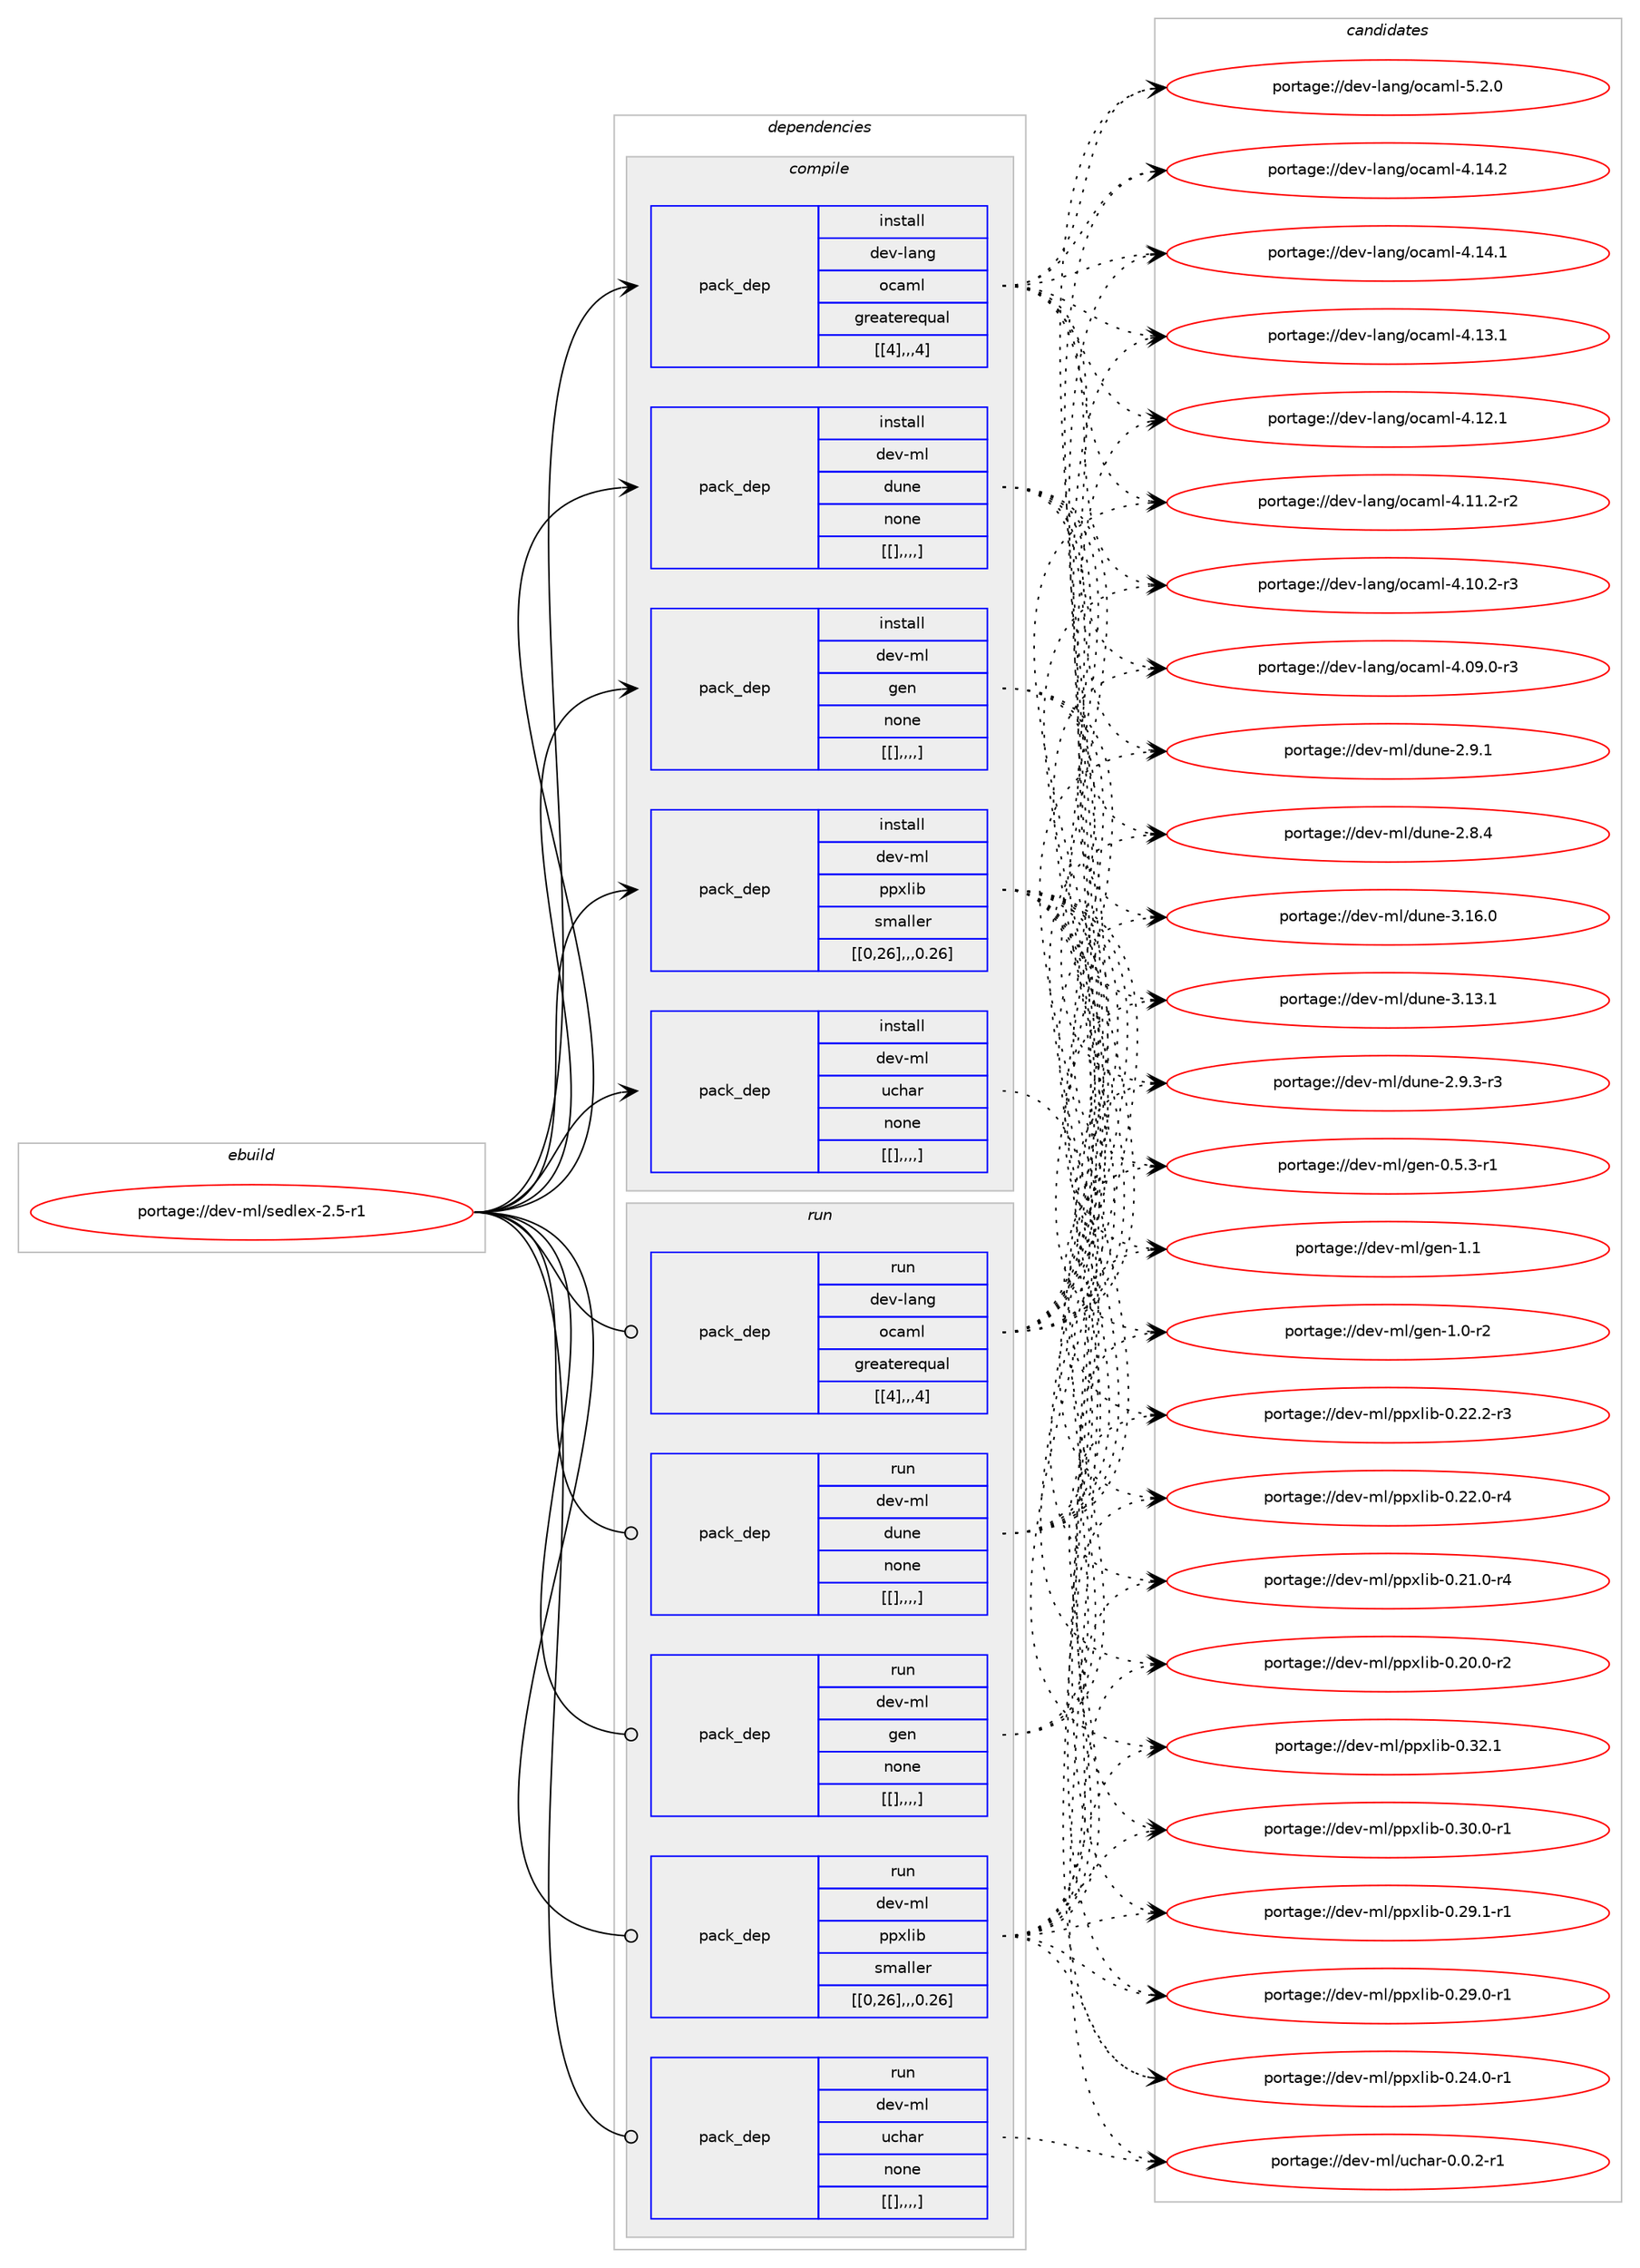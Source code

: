 digraph prolog {

# *************
# Graph options
# *************

newrank=true;
concentrate=true;
compound=true;
graph [rankdir=LR,fontname=Helvetica,fontsize=10,ranksep=1.5];#, ranksep=2.5, nodesep=0.2];
edge  [arrowhead=vee];
node  [fontname=Helvetica,fontsize=10];

# **********
# The ebuild
# **********

subgraph cluster_leftcol {
color=gray;
label=<<i>ebuild</i>>;
id [label="portage://dev-ml/sedlex-2.5-r1", color=red, width=4, href="../dev-ml/sedlex-2.5-r1.svg"];
}

# ****************
# The dependencies
# ****************

subgraph cluster_midcol {
color=gray;
label=<<i>dependencies</i>>;
subgraph cluster_compile {
fillcolor="#eeeeee";
style=filled;
label=<<i>compile</i>>;
subgraph pack94067 {
dependency125530 [label=<<TABLE BORDER="0" CELLBORDER="1" CELLSPACING="0" CELLPADDING="4" WIDTH="220"><TR><TD ROWSPAN="6" CELLPADDING="30">pack_dep</TD></TR><TR><TD WIDTH="110">install</TD></TR><TR><TD>dev-lang</TD></TR><TR><TD>ocaml</TD></TR><TR><TD>greaterequal</TD></TR><TR><TD>[[4],,,4]</TD></TR></TABLE>>, shape=none, color=blue];
}
id:e -> dependency125530:w [weight=20,style="solid",arrowhead="vee"];
subgraph pack94068 {
dependency125531 [label=<<TABLE BORDER="0" CELLBORDER="1" CELLSPACING="0" CELLPADDING="4" WIDTH="220"><TR><TD ROWSPAN="6" CELLPADDING="30">pack_dep</TD></TR><TR><TD WIDTH="110">install</TD></TR><TR><TD>dev-ml</TD></TR><TR><TD>dune</TD></TR><TR><TD>none</TD></TR><TR><TD>[[],,,,]</TD></TR></TABLE>>, shape=none, color=blue];
}
id:e -> dependency125531:w [weight=20,style="solid",arrowhead="vee"];
subgraph pack94069 {
dependency125532 [label=<<TABLE BORDER="0" CELLBORDER="1" CELLSPACING="0" CELLPADDING="4" WIDTH="220"><TR><TD ROWSPAN="6" CELLPADDING="30">pack_dep</TD></TR><TR><TD WIDTH="110">install</TD></TR><TR><TD>dev-ml</TD></TR><TR><TD>gen</TD></TR><TR><TD>none</TD></TR><TR><TD>[[],,,,]</TD></TR></TABLE>>, shape=none, color=blue];
}
id:e -> dependency125532:w [weight=20,style="solid",arrowhead="vee"];
subgraph pack94070 {
dependency125533 [label=<<TABLE BORDER="0" CELLBORDER="1" CELLSPACING="0" CELLPADDING="4" WIDTH="220"><TR><TD ROWSPAN="6" CELLPADDING="30">pack_dep</TD></TR><TR><TD WIDTH="110">install</TD></TR><TR><TD>dev-ml</TD></TR><TR><TD>ppxlib</TD></TR><TR><TD>smaller</TD></TR><TR><TD>[[0,26],,,0.26]</TD></TR></TABLE>>, shape=none, color=blue];
}
id:e -> dependency125533:w [weight=20,style="solid",arrowhead="vee"];
subgraph pack94071 {
dependency125534 [label=<<TABLE BORDER="0" CELLBORDER="1" CELLSPACING="0" CELLPADDING="4" WIDTH="220"><TR><TD ROWSPAN="6" CELLPADDING="30">pack_dep</TD></TR><TR><TD WIDTH="110">install</TD></TR><TR><TD>dev-ml</TD></TR><TR><TD>uchar</TD></TR><TR><TD>none</TD></TR><TR><TD>[[],,,,]</TD></TR></TABLE>>, shape=none, color=blue];
}
id:e -> dependency125534:w [weight=20,style="solid",arrowhead="vee"];
}
subgraph cluster_compileandrun {
fillcolor="#eeeeee";
style=filled;
label=<<i>compile and run</i>>;
}
subgraph cluster_run {
fillcolor="#eeeeee";
style=filled;
label=<<i>run</i>>;
subgraph pack94072 {
dependency125535 [label=<<TABLE BORDER="0" CELLBORDER="1" CELLSPACING="0" CELLPADDING="4" WIDTH="220"><TR><TD ROWSPAN="6" CELLPADDING="30">pack_dep</TD></TR><TR><TD WIDTH="110">run</TD></TR><TR><TD>dev-lang</TD></TR><TR><TD>ocaml</TD></TR><TR><TD>greaterequal</TD></TR><TR><TD>[[4],,,4]</TD></TR></TABLE>>, shape=none, color=blue];
}
id:e -> dependency125535:w [weight=20,style="solid",arrowhead="odot"];
subgraph pack94073 {
dependency125536 [label=<<TABLE BORDER="0" CELLBORDER="1" CELLSPACING="0" CELLPADDING="4" WIDTH="220"><TR><TD ROWSPAN="6" CELLPADDING="30">pack_dep</TD></TR><TR><TD WIDTH="110">run</TD></TR><TR><TD>dev-ml</TD></TR><TR><TD>dune</TD></TR><TR><TD>none</TD></TR><TR><TD>[[],,,,]</TD></TR></TABLE>>, shape=none, color=blue];
}
id:e -> dependency125536:w [weight=20,style="solid",arrowhead="odot"];
subgraph pack94074 {
dependency125537 [label=<<TABLE BORDER="0" CELLBORDER="1" CELLSPACING="0" CELLPADDING="4" WIDTH="220"><TR><TD ROWSPAN="6" CELLPADDING="30">pack_dep</TD></TR><TR><TD WIDTH="110">run</TD></TR><TR><TD>dev-ml</TD></TR><TR><TD>gen</TD></TR><TR><TD>none</TD></TR><TR><TD>[[],,,,]</TD></TR></TABLE>>, shape=none, color=blue];
}
id:e -> dependency125537:w [weight=20,style="solid",arrowhead="odot"];
subgraph pack94075 {
dependency125538 [label=<<TABLE BORDER="0" CELLBORDER="1" CELLSPACING="0" CELLPADDING="4" WIDTH="220"><TR><TD ROWSPAN="6" CELLPADDING="30">pack_dep</TD></TR><TR><TD WIDTH="110">run</TD></TR><TR><TD>dev-ml</TD></TR><TR><TD>ppxlib</TD></TR><TR><TD>smaller</TD></TR><TR><TD>[[0,26],,,0.26]</TD></TR></TABLE>>, shape=none, color=blue];
}
id:e -> dependency125538:w [weight=20,style="solid",arrowhead="odot"];
subgraph pack94076 {
dependency125539 [label=<<TABLE BORDER="0" CELLBORDER="1" CELLSPACING="0" CELLPADDING="4" WIDTH="220"><TR><TD ROWSPAN="6" CELLPADDING="30">pack_dep</TD></TR><TR><TD WIDTH="110">run</TD></TR><TR><TD>dev-ml</TD></TR><TR><TD>uchar</TD></TR><TR><TD>none</TD></TR><TR><TD>[[],,,,]</TD></TR></TABLE>>, shape=none, color=blue];
}
id:e -> dependency125539:w [weight=20,style="solid",arrowhead="odot"];
}
}

# **************
# The candidates
# **************

subgraph cluster_choices {
rank=same;
color=gray;
label=<<i>candidates</i>>;

subgraph choice94067 {
color=black;
nodesep=1;
choice1001011184510897110103471119997109108455346504648 [label="portage://dev-lang/ocaml-5.2.0", color=red, width=4,href="../dev-lang/ocaml-5.2.0.svg"];
choice100101118451089711010347111999710910845524649524650 [label="portage://dev-lang/ocaml-4.14.2", color=red, width=4,href="../dev-lang/ocaml-4.14.2.svg"];
choice100101118451089711010347111999710910845524649524649 [label="portage://dev-lang/ocaml-4.14.1", color=red, width=4,href="../dev-lang/ocaml-4.14.1.svg"];
choice100101118451089711010347111999710910845524649514649 [label="portage://dev-lang/ocaml-4.13.1", color=red, width=4,href="../dev-lang/ocaml-4.13.1.svg"];
choice100101118451089711010347111999710910845524649504649 [label="portage://dev-lang/ocaml-4.12.1", color=red, width=4,href="../dev-lang/ocaml-4.12.1.svg"];
choice1001011184510897110103471119997109108455246494946504511450 [label="portage://dev-lang/ocaml-4.11.2-r2", color=red, width=4,href="../dev-lang/ocaml-4.11.2-r2.svg"];
choice1001011184510897110103471119997109108455246494846504511451 [label="portage://dev-lang/ocaml-4.10.2-r3", color=red, width=4,href="../dev-lang/ocaml-4.10.2-r3.svg"];
choice1001011184510897110103471119997109108455246485746484511451 [label="portage://dev-lang/ocaml-4.09.0-r3", color=red, width=4,href="../dev-lang/ocaml-4.09.0-r3.svg"];
dependency125530:e -> choice1001011184510897110103471119997109108455346504648:w [style=dotted,weight="100"];
dependency125530:e -> choice100101118451089711010347111999710910845524649524650:w [style=dotted,weight="100"];
dependency125530:e -> choice100101118451089711010347111999710910845524649524649:w [style=dotted,weight="100"];
dependency125530:e -> choice100101118451089711010347111999710910845524649514649:w [style=dotted,weight="100"];
dependency125530:e -> choice100101118451089711010347111999710910845524649504649:w [style=dotted,weight="100"];
dependency125530:e -> choice1001011184510897110103471119997109108455246494946504511450:w [style=dotted,weight="100"];
dependency125530:e -> choice1001011184510897110103471119997109108455246494846504511451:w [style=dotted,weight="100"];
dependency125530:e -> choice1001011184510897110103471119997109108455246485746484511451:w [style=dotted,weight="100"];
}
subgraph choice94068 {
color=black;
nodesep=1;
choice100101118451091084710011711010145514649544648 [label="portage://dev-ml/dune-3.16.0", color=red, width=4,href="../dev-ml/dune-3.16.0.svg"];
choice100101118451091084710011711010145514649514649 [label="portage://dev-ml/dune-3.13.1", color=red, width=4,href="../dev-ml/dune-3.13.1.svg"];
choice10010111845109108471001171101014550465746514511451 [label="portage://dev-ml/dune-2.9.3-r3", color=red, width=4,href="../dev-ml/dune-2.9.3-r3.svg"];
choice1001011184510910847100117110101455046574649 [label="portage://dev-ml/dune-2.9.1", color=red, width=4,href="../dev-ml/dune-2.9.1.svg"];
choice1001011184510910847100117110101455046564652 [label="portage://dev-ml/dune-2.8.4", color=red, width=4,href="../dev-ml/dune-2.8.4.svg"];
dependency125531:e -> choice100101118451091084710011711010145514649544648:w [style=dotted,weight="100"];
dependency125531:e -> choice100101118451091084710011711010145514649514649:w [style=dotted,weight="100"];
dependency125531:e -> choice10010111845109108471001171101014550465746514511451:w [style=dotted,weight="100"];
dependency125531:e -> choice1001011184510910847100117110101455046574649:w [style=dotted,weight="100"];
dependency125531:e -> choice1001011184510910847100117110101455046564652:w [style=dotted,weight="100"];
}
subgraph choice94069 {
color=black;
nodesep=1;
choice100101118451091084710310111045494649 [label="portage://dev-ml/gen-1.1", color=red, width=4,href="../dev-ml/gen-1.1.svg"];
choice1001011184510910847103101110454946484511450 [label="portage://dev-ml/gen-1.0-r2", color=red, width=4,href="../dev-ml/gen-1.0-r2.svg"];
choice10010111845109108471031011104548465346514511449 [label="portage://dev-ml/gen-0.5.3-r1", color=red, width=4,href="../dev-ml/gen-0.5.3-r1.svg"];
dependency125532:e -> choice100101118451091084710310111045494649:w [style=dotted,weight="100"];
dependency125532:e -> choice1001011184510910847103101110454946484511450:w [style=dotted,weight="100"];
dependency125532:e -> choice10010111845109108471031011104548465346514511449:w [style=dotted,weight="100"];
}
subgraph choice94070 {
color=black;
nodesep=1;
choice10010111845109108471121121201081059845484651504649 [label="portage://dev-ml/ppxlib-0.32.1", color=red, width=4,href="../dev-ml/ppxlib-0.32.1.svg"];
choice100101118451091084711211212010810598454846514846484511449 [label="portage://dev-ml/ppxlib-0.30.0-r1", color=red, width=4,href="../dev-ml/ppxlib-0.30.0-r1.svg"];
choice100101118451091084711211212010810598454846505746494511449 [label="portage://dev-ml/ppxlib-0.29.1-r1", color=red, width=4,href="../dev-ml/ppxlib-0.29.1-r1.svg"];
choice100101118451091084711211212010810598454846505746484511449 [label="portage://dev-ml/ppxlib-0.29.0-r1", color=red, width=4,href="../dev-ml/ppxlib-0.29.0-r1.svg"];
choice100101118451091084711211212010810598454846505246484511449 [label="portage://dev-ml/ppxlib-0.24.0-r1", color=red, width=4,href="../dev-ml/ppxlib-0.24.0-r1.svg"];
choice100101118451091084711211212010810598454846505046504511451 [label="portage://dev-ml/ppxlib-0.22.2-r3", color=red, width=4,href="../dev-ml/ppxlib-0.22.2-r3.svg"];
choice100101118451091084711211212010810598454846505046484511452 [label="portage://dev-ml/ppxlib-0.22.0-r4", color=red, width=4,href="../dev-ml/ppxlib-0.22.0-r4.svg"];
choice100101118451091084711211212010810598454846504946484511452 [label="portage://dev-ml/ppxlib-0.21.0-r4", color=red, width=4,href="../dev-ml/ppxlib-0.21.0-r4.svg"];
choice100101118451091084711211212010810598454846504846484511450 [label="portage://dev-ml/ppxlib-0.20.0-r2", color=red, width=4,href="../dev-ml/ppxlib-0.20.0-r2.svg"];
dependency125533:e -> choice10010111845109108471121121201081059845484651504649:w [style=dotted,weight="100"];
dependency125533:e -> choice100101118451091084711211212010810598454846514846484511449:w [style=dotted,weight="100"];
dependency125533:e -> choice100101118451091084711211212010810598454846505746494511449:w [style=dotted,weight="100"];
dependency125533:e -> choice100101118451091084711211212010810598454846505746484511449:w [style=dotted,weight="100"];
dependency125533:e -> choice100101118451091084711211212010810598454846505246484511449:w [style=dotted,weight="100"];
dependency125533:e -> choice100101118451091084711211212010810598454846505046504511451:w [style=dotted,weight="100"];
dependency125533:e -> choice100101118451091084711211212010810598454846505046484511452:w [style=dotted,weight="100"];
dependency125533:e -> choice100101118451091084711211212010810598454846504946484511452:w [style=dotted,weight="100"];
dependency125533:e -> choice100101118451091084711211212010810598454846504846484511450:w [style=dotted,weight="100"];
}
subgraph choice94071 {
color=black;
nodesep=1;
choice100101118451091084711799104971144548464846504511449 [label="portage://dev-ml/uchar-0.0.2-r1", color=red, width=4,href="../dev-ml/uchar-0.0.2-r1.svg"];
dependency125534:e -> choice100101118451091084711799104971144548464846504511449:w [style=dotted,weight="100"];
}
subgraph choice94072 {
color=black;
nodesep=1;
choice1001011184510897110103471119997109108455346504648 [label="portage://dev-lang/ocaml-5.2.0", color=red, width=4,href="../dev-lang/ocaml-5.2.0.svg"];
choice100101118451089711010347111999710910845524649524650 [label="portage://dev-lang/ocaml-4.14.2", color=red, width=4,href="../dev-lang/ocaml-4.14.2.svg"];
choice100101118451089711010347111999710910845524649524649 [label="portage://dev-lang/ocaml-4.14.1", color=red, width=4,href="../dev-lang/ocaml-4.14.1.svg"];
choice100101118451089711010347111999710910845524649514649 [label="portage://dev-lang/ocaml-4.13.1", color=red, width=4,href="../dev-lang/ocaml-4.13.1.svg"];
choice100101118451089711010347111999710910845524649504649 [label="portage://dev-lang/ocaml-4.12.1", color=red, width=4,href="../dev-lang/ocaml-4.12.1.svg"];
choice1001011184510897110103471119997109108455246494946504511450 [label="portage://dev-lang/ocaml-4.11.2-r2", color=red, width=4,href="../dev-lang/ocaml-4.11.2-r2.svg"];
choice1001011184510897110103471119997109108455246494846504511451 [label="portage://dev-lang/ocaml-4.10.2-r3", color=red, width=4,href="../dev-lang/ocaml-4.10.2-r3.svg"];
choice1001011184510897110103471119997109108455246485746484511451 [label="portage://dev-lang/ocaml-4.09.0-r3", color=red, width=4,href="../dev-lang/ocaml-4.09.0-r3.svg"];
dependency125535:e -> choice1001011184510897110103471119997109108455346504648:w [style=dotted,weight="100"];
dependency125535:e -> choice100101118451089711010347111999710910845524649524650:w [style=dotted,weight="100"];
dependency125535:e -> choice100101118451089711010347111999710910845524649524649:w [style=dotted,weight="100"];
dependency125535:e -> choice100101118451089711010347111999710910845524649514649:w [style=dotted,weight="100"];
dependency125535:e -> choice100101118451089711010347111999710910845524649504649:w [style=dotted,weight="100"];
dependency125535:e -> choice1001011184510897110103471119997109108455246494946504511450:w [style=dotted,weight="100"];
dependency125535:e -> choice1001011184510897110103471119997109108455246494846504511451:w [style=dotted,weight="100"];
dependency125535:e -> choice1001011184510897110103471119997109108455246485746484511451:w [style=dotted,weight="100"];
}
subgraph choice94073 {
color=black;
nodesep=1;
choice100101118451091084710011711010145514649544648 [label="portage://dev-ml/dune-3.16.0", color=red, width=4,href="../dev-ml/dune-3.16.0.svg"];
choice100101118451091084710011711010145514649514649 [label="portage://dev-ml/dune-3.13.1", color=red, width=4,href="../dev-ml/dune-3.13.1.svg"];
choice10010111845109108471001171101014550465746514511451 [label="portage://dev-ml/dune-2.9.3-r3", color=red, width=4,href="../dev-ml/dune-2.9.3-r3.svg"];
choice1001011184510910847100117110101455046574649 [label="portage://dev-ml/dune-2.9.1", color=red, width=4,href="../dev-ml/dune-2.9.1.svg"];
choice1001011184510910847100117110101455046564652 [label="portage://dev-ml/dune-2.8.4", color=red, width=4,href="../dev-ml/dune-2.8.4.svg"];
dependency125536:e -> choice100101118451091084710011711010145514649544648:w [style=dotted,weight="100"];
dependency125536:e -> choice100101118451091084710011711010145514649514649:w [style=dotted,weight="100"];
dependency125536:e -> choice10010111845109108471001171101014550465746514511451:w [style=dotted,weight="100"];
dependency125536:e -> choice1001011184510910847100117110101455046574649:w [style=dotted,weight="100"];
dependency125536:e -> choice1001011184510910847100117110101455046564652:w [style=dotted,weight="100"];
}
subgraph choice94074 {
color=black;
nodesep=1;
choice100101118451091084710310111045494649 [label="portage://dev-ml/gen-1.1", color=red, width=4,href="../dev-ml/gen-1.1.svg"];
choice1001011184510910847103101110454946484511450 [label="portage://dev-ml/gen-1.0-r2", color=red, width=4,href="../dev-ml/gen-1.0-r2.svg"];
choice10010111845109108471031011104548465346514511449 [label="portage://dev-ml/gen-0.5.3-r1", color=red, width=4,href="../dev-ml/gen-0.5.3-r1.svg"];
dependency125537:e -> choice100101118451091084710310111045494649:w [style=dotted,weight="100"];
dependency125537:e -> choice1001011184510910847103101110454946484511450:w [style=dotted,weight="100"];
dependency125537:e -> choice10010111845109108471031011104548465346514511449:w [style=dotted,weight="100"];
}
subgraph choice94075 {
color=black;
nodesep=1;
choice10010111845109108471121121201081059845484651504649 [label="portage://dev-ml/ppxlib-0.32.1", color=red, width=4,href="../dev-ml/ppxlib-0.32.1.svg"];
choice100101118451091084711211212010810598454846514846484511449 [label="portage://dev-ml/ppxlib-0.30.0-r1", color=red, width=4,href="../dev-ml/ppxlib-0.30.0-r1.svg"];
choice100101118451091084711211212010810598454846505746494511449 [label="portage://dev-ml/ppxlib-0.29.1-r1", color=red, width=4,href="../dev-ml/ppxlib-0.29.1-r1.svg"];
choice100101118451091084711211212010810598454846505746484511449 [label="portage://dev-ml/ppxlib-0.29.0-r1", color=red, width=4,href="../dev-ml/ppxlib-0.29.0-r1.svg"];
choice100101118451091084711211212010810598454846505246484511449 [label="portage://dev-ml/ppxlib-0.24.0-r1", color=red, width=4,href="../dev-ml/ppxlib-0.24.0-r1.svg"];
choice100101118451091084711211212010810598454846505046504511451 [label="portage://dev-ml/ppxlib-0.22.2-r3", color=red, width=4,href="../dev-ml/ppxlib-0.22.2-r3.svg"];
choice100101118451091084711211212010810598454846505046484511452 [label="portage://dev-ml/ppxlib-0.22.0-r4", color=red, width=4,href="../dev-ml/ppxlib-0.22.0-r4.svg"];
choice100101118451091084711211212010810598454846504946484511452 [label="portage://dev-ml/ppxlib-0.21.0-r4", color=red, width=4,href="../dev-ml/ppxlib-0.21.0-r4.svg"];
choice100101118451091084711211212010810598454846504846484511450 [label="portage://dev-ml/ppxlib-0.20.0-r2", color=red, width=4,href="../dev-ml/ppxlib-0.20.0-r2.svg"];
dependency125538:e -> choice10010111845109108471121121201081059845484651504649:w [style=dotted,weight="100"];
dependency125538:e -> choice100101118451091084711211212010810598454846514846484511449:w [style=dotted,weight="100"];
dependency125538:e -> choice100101118451091084711211212010810598454846505746494511449:w [style=dotted,weight="100"];
dependency125538:e -> choice100101118451091084711211212010810598454846505746484511449:w [style=dotted,weight="100"];
dependency125538:e -> choice100101118451091084711211212010810598454846505246484511449:w [style=dotted,weight="100"];
dependency125538:e -> choice100101118451091084711211212010810598454846505046504511451:w [style=dotted,weight="100"];
dependency125538:e -> choice100101118451091084711211212010810598454846505046484511452:w [style=dotted,weight="100"];
dependency125538:e -> choice100101118451091084711211212010810598454846504946484511452:w [style=dotted,weight="100"];
dependency125538:e -> choice100101118451091084711211212010810598454846504846484511450:w [style=dotted,weight="100"];
}
subgraph choice94076 {
color=black;
nodesep=1;
choice100101118451091084711799104971144548464846504511449 [label="portage://dev-ml/uchar-0.0.2-r1", color=red, width=4,href="../dev-ml/uchar-0.0.2-r1.svg"];
dependency125539:e -> choice100101118451091084711799104971144548464846504511449:w [style=dotted,weight="100"];
}
}

}
